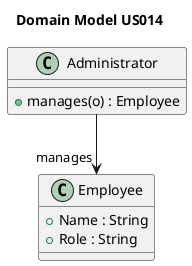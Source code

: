 @startuml

title Domain Model US014

class Administrator {
  +manages(o) : Employee
}

class Employee {
  +Name : String
  +Role : String
}

Administrator --> "manages" Employee

@enduml
